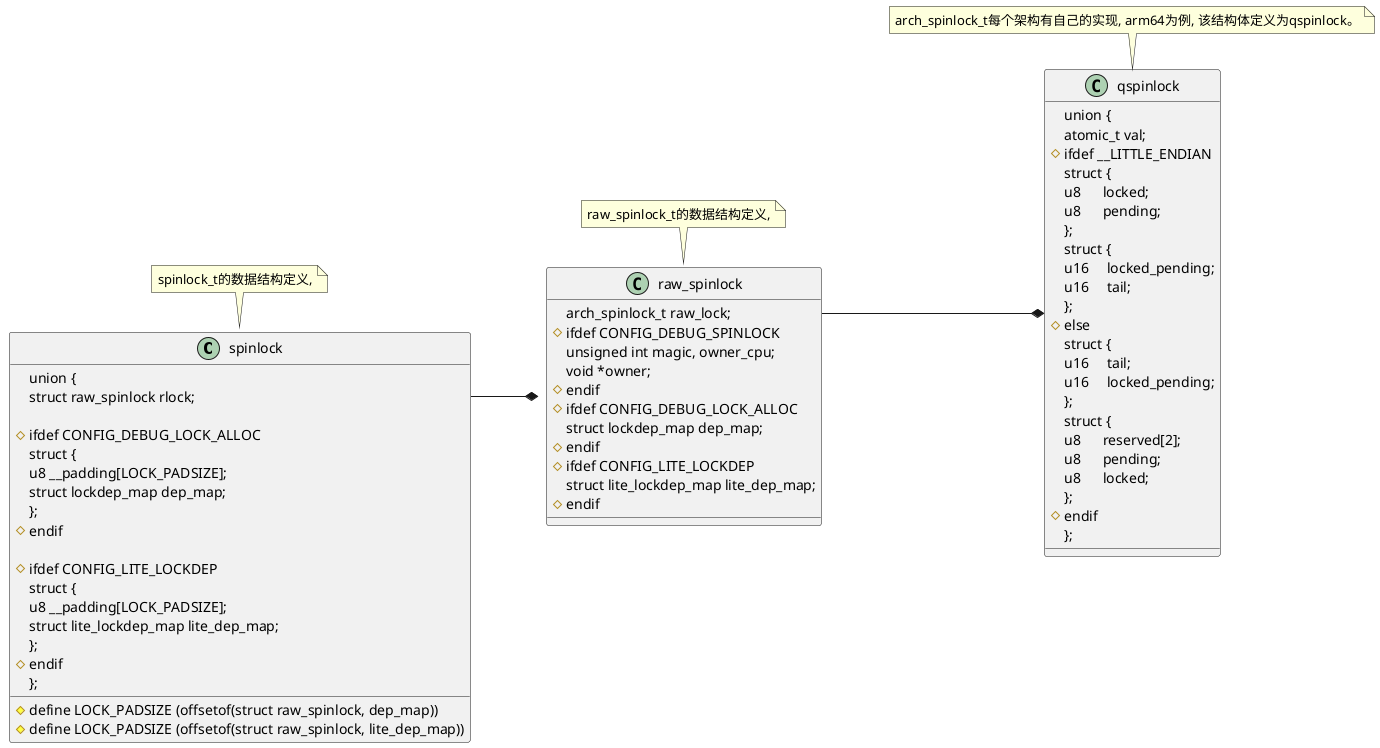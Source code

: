 @startuml
left to right direction

class spinlock {
        union {
                struct raw_spinlock rlock;

#ifdef CONFIG_DEBUG_LOCK_ALLOC
# define LOCK_PADSIZE (offsetof(struct raw_spinlock, dep_map))
                struct {
                        u8 __padding[LOCK_PADSIZE];
                        struct lockdep_map dep_map;
                };
#endif

#ifdef CONFIG_LITE_LOCKDEP
# define LOCK_PADSIZE (offsetof(struct raw_spinlock, lite_dep_map))
                struct {
                        u8 __padding[LOCK_PADSIZE];
                        struct lite_lockdep_map lite_dep_map;
                };
#endif
        };
}
note top: spinlock_t的数据结构定义, 

class raw_spinlock {
        arch_spinlock_t raw_lock;
#ifdef CONFIG_DEBUG_SPINLOCK
        unsigned int magic, owner_cpu;
        void *owner;
#endif
#ifdef CONFIG_DEBUG_LOCK_ALLOC
        struct lockdep_map dep_map;
#endif
#ifdef CONFIG_LITE_LOCKDEP
        struct lite_lockdep_map lite_dep_map;
#endif
}
note top: raw_spinlock_t的数据结构定义, 


class qspinlock {
    union {
        atomic_t val;
#ifdef __LITTLE_ENDIAN
        struct {
            u8      locked;
            u8      pending;
        };
        struct {
            u16     locked_pending;
            u16     tail;
        };
#else
        struct {
            u16     tail;
            u16     locked_pending;
        };
        struct {
            u8      reserved[2];
            u8      pending;
            u8      locked;
        };
#endif
    };
}
note top: arch_spinlock_t每个架构有自己的实现, arm64为例, 该结构体定义为qspinlock。 



' note right of irq_domain::ops
'     irq_domain对应的操作方法
' end note




' note right of irq_desc::handle_irq
'     中断处理程序， high level处理,
' end note


spinlock::rlock --* raw_spinlock
raw_spinlock::raw_lock --* qspinlock

@enduml
